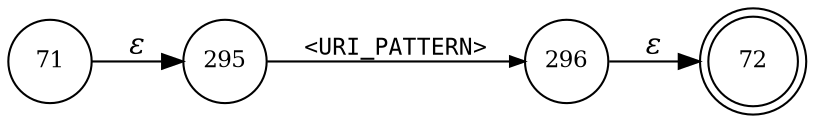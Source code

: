 digraph ATN {
rankdir=LR;
s72[fontsize=11, label="72", shape=doublecircle, fixedsize=true, width=.6];
s71[fontsize=11,label="71", shape=circle, fixedsize=true, width=.55, peripheries=1];
s295[fontsize=11,label="295", shape=circle, fixedsize=true, width=.55, peripheries=1];
s296[fontsize=11,label="296", shape=circle, fixedsize=true, width=.55, peripheries=1];
s71 -> s295 [fontname="Times-Italic", label="&epsilon;"];
s295 -> s296 [fontsize=11, fontname="Courier", arrowsize=.7, label = "<URI_PATTERN>", arrowhead = normal];
s296 -> s72 [fontname="Times-Italic", label="&epsilon;"];
}